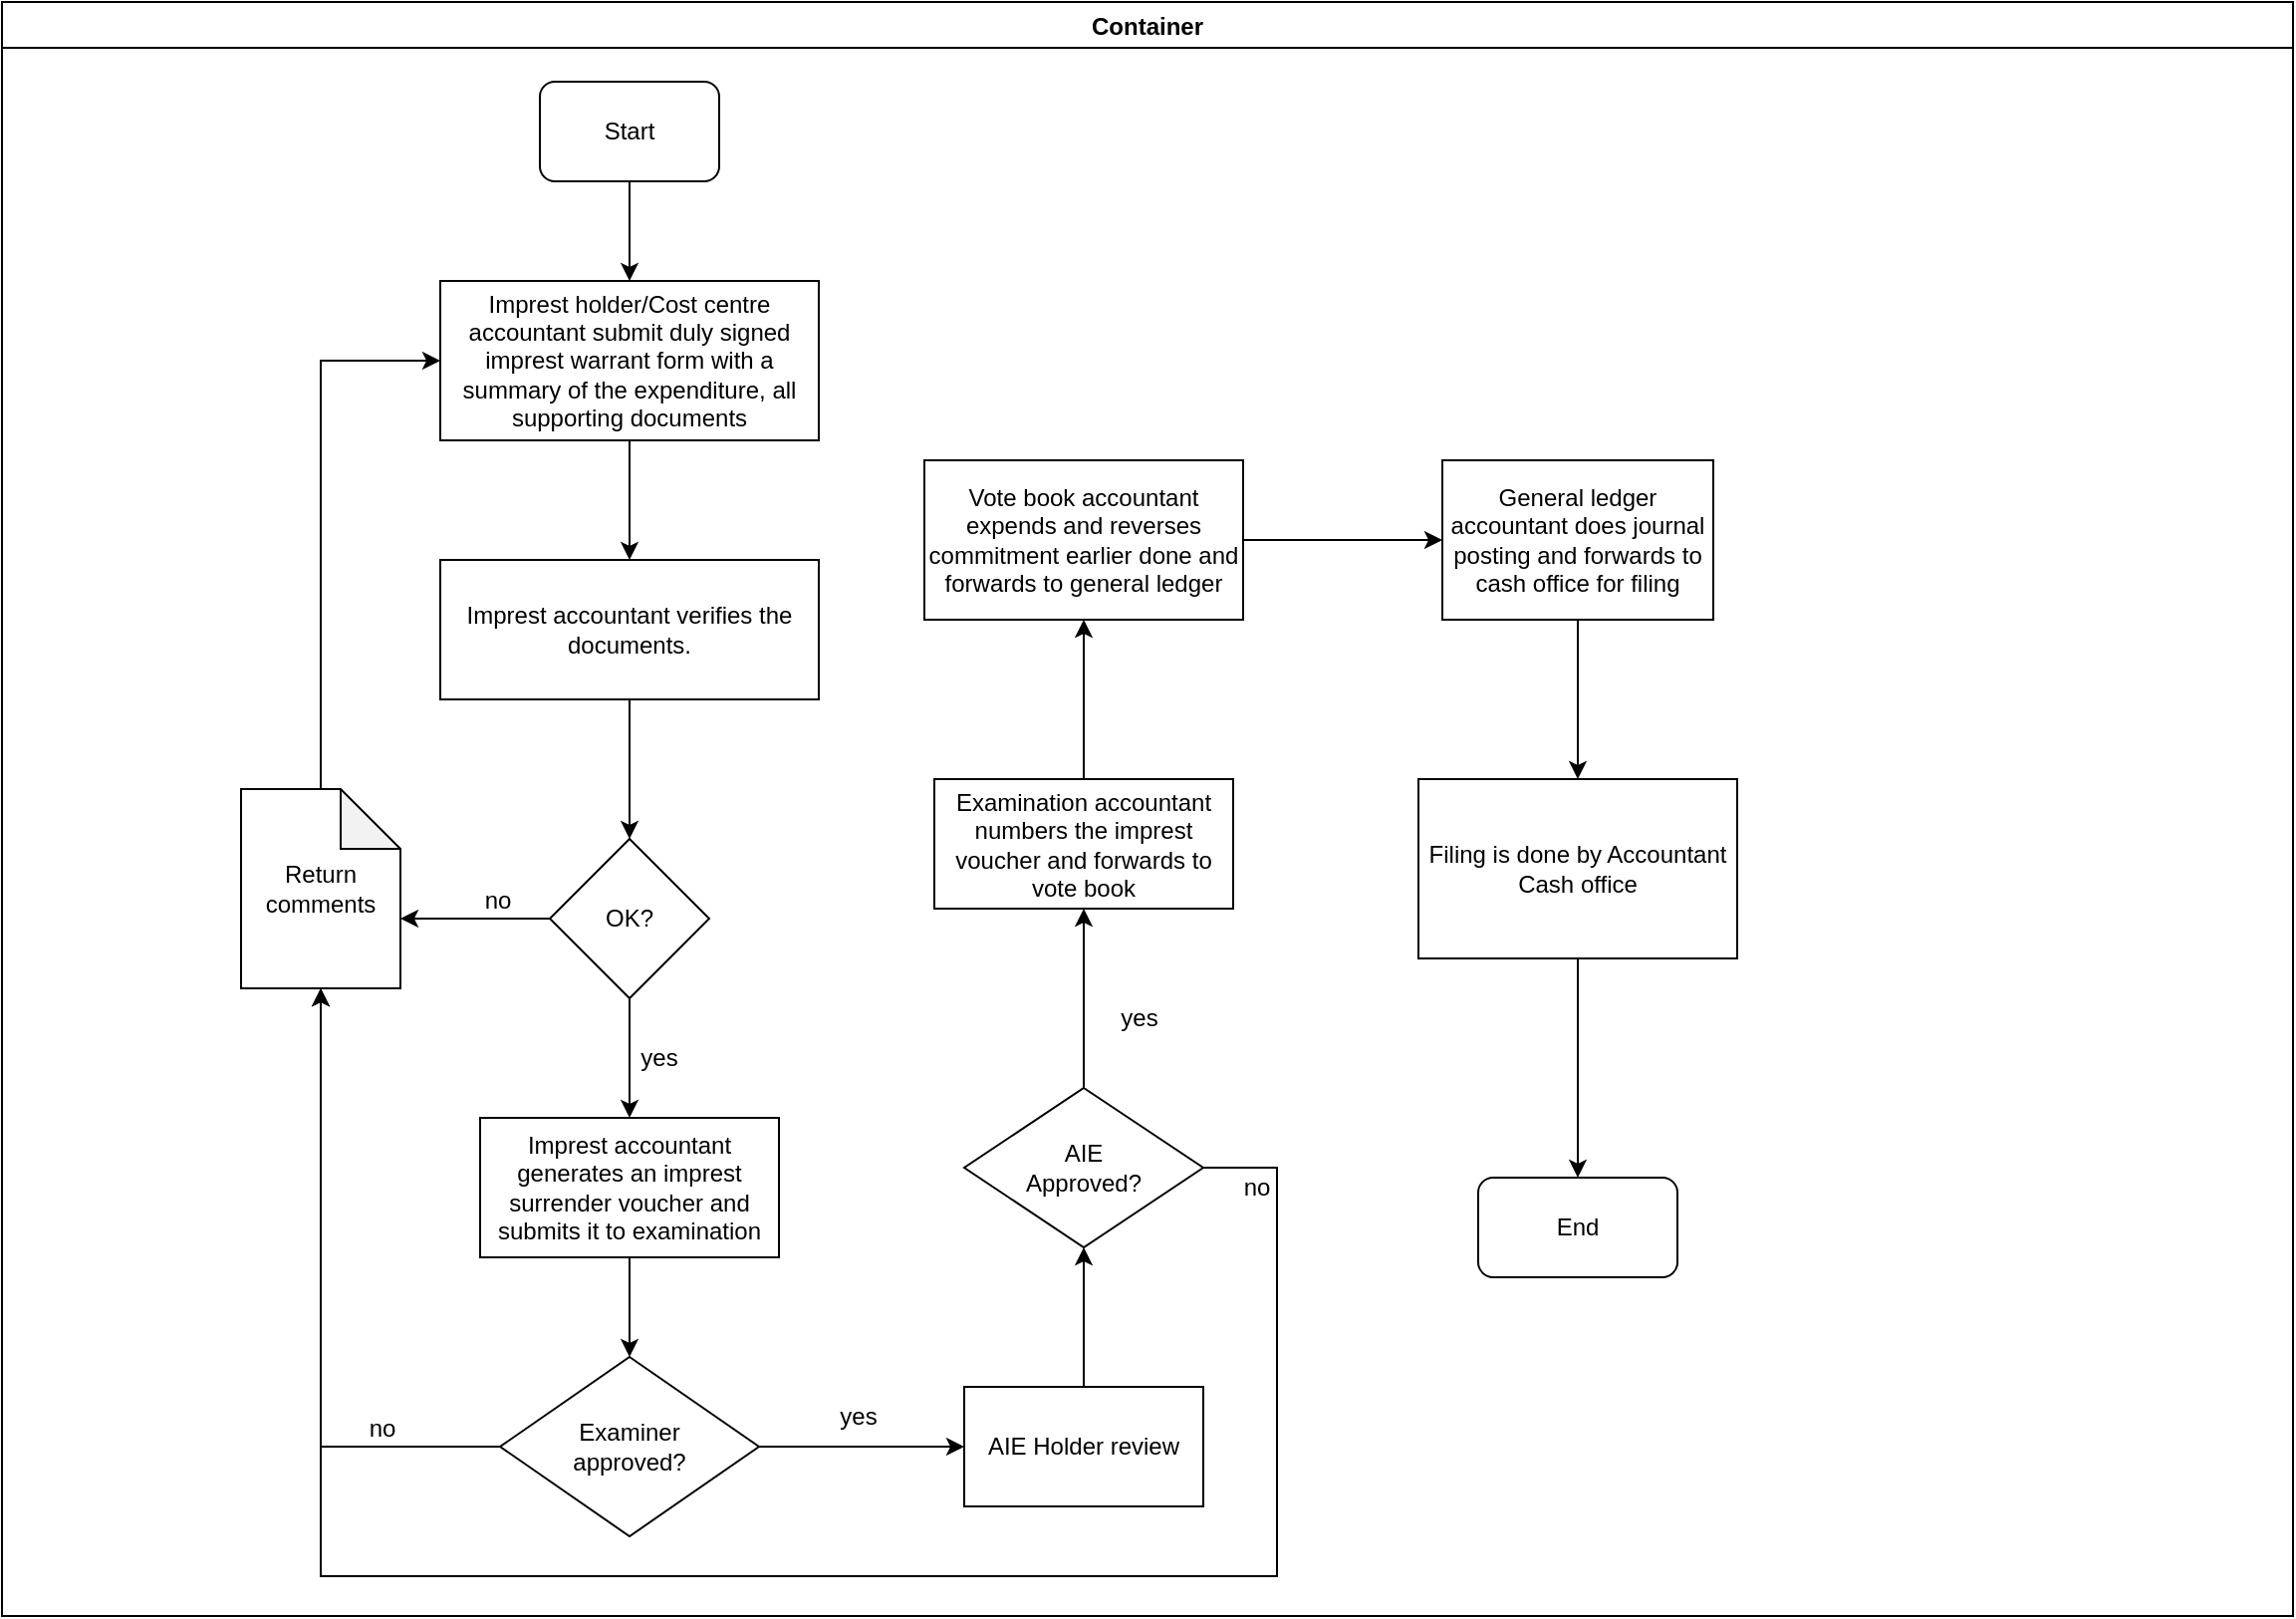 <mxfile version="13.10.9" type="github">
  <diagram id="x_uxSW0rY3zfUO0SCG1N" name="Page-1">
    <mxGraphModel dx="1038" dy="547" grid="1" gridSize="10" guides="1" tooltips="1" connect="1" arrows="1" fold="1" page="1" pageScale="1" pageWidth="1169" pageHeight="827" math="0" shadow="0">
      <root>
        <mxCell id="0" />
        <mxCell id="1" parent="0" />
        <mxCell id="O7GpnW4-85XMZtPzeUqR-3" value="Container" style="swimlane;startSize=23;" vertex="1" parent="1">
          <mxGeometry x="11" y="10" width="1150" height="810" as="geometry" />
        </mxCell>
        <mxCell id="O7GpnW4-85XMZtPzeUqR-4" value="Start" style="rounded=1;whiteSpace=wrap;html=1;" vertex="1" parent="O7GpnW4-85XMZtPzeUqR-3">
          <mxGeometry x="270" y="40" width="90" height="50" as="geometry" />
        </mxCell>
        <mxCell id="O7GpnW4-85XMZtPzeUqR-5" value="Imprest holder/Cost centre accountant submit duly signed imprest warrant form with a summary of the expenditure, all supporting documents" style="rounded=0;whiteSpace=wrap;html=1;" vertex="1" parent="O7GpnW4-85XMZtPzeUqR-3">
          <mxGeometry x="220" y="140" width="190" height="80" as="geometry" />
        </mxCell>
        <mxCell id="O7GpnW4-85XMZtPzeUqR-6" value="" style="edgeStyle=orthogonalEdgeStyle;rounded=0;orthogonalLoop=1;jettySize=auto;html=1;entryX=0.5;entryY=0;entryDx=0;entryDy=0;" edge="1" parent="O7GpnW4-85XMZtPzeUqR-3" source="O7GpnW4-85XMZtPzeUqR-4" target="O7GpnW4-85XMZtPzeUqR-5">
          <mxGeometry relative="1" as="geometry">
            <mxPoint x="315" y="165" as="targetPoint" />
          </mxGeometry>
        </mxCell>
        <mxCell id="O7GpnW4-85XMZtPzeUqR-7" value="Imprest accountant generates an imprest surrender voucher and submits it to examination" style="whiteSpace=wrap;html=1;rounded=0;" vertex="1" parent="O7GpnW4-85XMZtPzeUqR-3">
          <mxGeometry x="240" y="560" width="150" height="70" as="geometry" />
        </mxCell>
        <mxCell id="O7GpnW4-85XMZtPzeUqR-8" value="Imprest accountant verifies the documents. " style="whiteSpace=wrap;html=1;rounded=0;" vertex="1" parent="O7GpnW4-85XMZtPzeUqR-3">
          <mxGeometry x="220" y="280" width="190" height="70" as="geometry" />
        </mxCell>
        <mxCell id="O7GpnW4-85XMZtPzeUqR-9" value="" style="edgeStyle=orthogonalEdgeStyle;rounded=0;orthogonalLoop=1;jettySize=auto;html=1;" edge="1" parent="O7GpnW4-85XMZtPzeUqR-3" source="O7GpnW4-85XMZtPzeUqR-5" target="O7GpnW4-85XMZtPzeUqR-8">
          <mxGeometry relative="1" as="geometry" />
        </mxCell>
        <mxCell id="O7GpnW4-85XMZtPzeUqR-10" value="Return comments" style="shape=note;whiteSpace=wrap;html=1;backgroundOutline=1;darkOpacity=0.05;" vertex="1" parent="O7GpnW4-85XMZtPzeUqR-3">
          <mxGeometry x="120" y="395" width="80" height="100" as="geometry" />
        </mxCell>
        <mxCell id="O7GpnW4-85XMZtPzeUqR-11" value="" style="edgeStyle=orthogonalEdgeStyle;rounded=0;orthogonalLoop=1;jettySize=auto;html=1;entryX=0;entryY=0.5;entryDx=0;entryDy=0;" edge="1" parent="O7GpnW4-85XMZtPzeUqR-3" source="O7GpnW4-85XMZtPzeUqR-10" target="O7GpnW4-85XMZtPzeUqR-5">
          <mxGeometry relative="1" as="geometry">
            <mxPoint x="160" y="295" as="targetPoint" />
            <Array as="points">
              <mxPoint x="160" y="180" />
            </Array>
          </mxGeometry>
        </mxCell>
        <mxCell id="O7GpnW4-85XMZtPzeUqR-12" value="&lt;div&gt;Examiner &lt;br&gt;&lt;/div&gt;&lt;div&gt;approved?&lt;/div&gt;" style="rhombus;whiteSpace=wrap;html=1;rounded=0;" vertex="1" parent="O7GpnW4-85XMZtPzeUqR-3">
          <mxGeometry x="250" y="680" width="130" height="90" as="geometry" />
        </mxCell>
        <mxCell id="O7GpnW4-85XMZtPzeUqR-13" value="" style="edgeStyle=orthogonalEdgeStyle;rounded=0;orthogonalLoop=1;jettySize=auto;html=1;" edge="1" parent="O7GpnW4-85XMZtPzeUqR-3" source="O7GpnW4-85XMZtPzeUqR-7" target="O7GpnW4-85XMZtPzeUqR-12">
          <mxGeometry relative="1" as="geometry" />
        </mxCell>
        <mxCell id="O7GpnW4-85XMZtPzeUqR-14" value="" style="edgeStyle=orthogonalEdgeStyle;rounded=0;orthogonalLoop=1;jettySize=auto;html=1;entryX=0.5;entryY=1;entryDx=0;entryDy=0;entryPerimeter=0;" edge="1" parent="O7GpnW4-85XMZtPzeUqR-3" source="O7GpnW4-85XMZtPzeUqR-12" target="O7GpnW4-85XMZtPzeUqR-10">
          <mxGeometry relative="1" as="geometry">
            <mxPoint x="165" y="725" as="targetPoint" />
          </mxGeometry>
        </mxCell>
        <mxCell id="O7GpnW4-85XMZtPzeUqR-15" value="" style="edgeStyle=orthogonalEdgeStyle;rounded=0;orthogonalLoop=1;jettySize=auto;html=1;entryX=0;entryY=0.5;entryDx=0;entryDy=0;" edge="1" parent="O7GpnW4-85XMZtPzeUqR-3" source="O7GpnW4-85XMZtPzeUqR-12" target="O7GpnW4-85XMZtPzeUqR-16">
          <mxGeometry relative="1" as="geometry">
            <mxPoint x="470" y="725" as="targetPoint" />
          </mxGeometry>
        </mxCell>
        <mxCell id="O7GpnW4-85XMZtPzeUqR-16" value="AIE Holder review" style="rounded=0;whiteSpace=wrap;html=1;" vertex="1" parent="O7GpnW4-85XMZtPzeUqR-3">
          <mxGeometry x="483" y="695" width="120" height="60" as="geometry" />
        </mxCell>
        <mxCell id="O7GpnW4-85XMZtPzeUqR-17" value="yes" style="text;html=1;strokeColor=none;fillColor=none;align=center;verticalAlign=middle;whiteSpace=wrap;rounded=0;" vertex="1" parent="O7GpnW4-85XMZtPzeUqR-3">
          <mxGeometry x="310" y="520" width="40" height="20" as="geometry" />
        </mxCell>
        <mxCell id="O7GpnW4-85XMZtPzeUqR-18" value="yes" style="text;html=1;strokeColor=none;fillColor=none;align=center;verticalAlign=middle;whiteSpace=wrap;rounded=0;" vertex="1" parent="O7GpnW4-85XMZtPzeUqR-3">
          <mxGeometry x="410" y="700" width="40" height="20" as="geometry" />
        </mxCell>
        <mxCell id="O7GpnW4-85XMZtPzeUqR-20" value="End" style="rounded=1;whiteSpace=wrap;html=1;" vertex="1" parent="O7GpnW4-85XMZtPzeUqR-3">
          <mxGeometry x="741" y="590" width="100" height="50" as="geometry" />
        </mxCell>
        <mxCell id="O7GpnW4-85XMZtPzeUqR-37" value="Filing is done by Accountant Cash office" style="whiteSpace=wrap;html=1;rounded=0;" vertex="1" parent="O7GpnW4-85XMZtPzeUqR-3">
          <mxGeometry x="711" y="390" width="160" height="90" as="geometry" />
        </mxCell>
        <mxCell id="O7GpnW4-85XMZtPzeUqR-47" value="" style="edgeStyle=orthogonalEdgeStyle;rounded=0;orthogonalLoop=1;jettySize=auto;html=1;entryX=0.5;entryY=0;entryDx=0;entryDy=0;" edge="1" parent="O7GpnW4-85XMZtPzeUqR-3" source="O7GpnW4-85XMZtPzeUqR-37" target="O7GpnW4-85XMZtPzeUqR-20">
          <mxGeometry relative="1" as="geometry">
            <mxPoint x="791" y="565" as="targetPoint" />
          </mxGeometry>
        </mxCell>
        <mxCell id="O7GpnW4-85XMZtPzeUqR-21" value="" style="edgeStyle=orthogonalEdgeStyle;rounded=0;orthogonalLoop=1;jettySize=auto;html=1;" edge="1" parent="1" source="O7GpnW4-85XMZtPzeUqR-8" target="O7GpnW4-85XMZtPzeUqR-24">
          <mxGeometry relative="1" as="geometry" />
        </mxCell>
        <mxCell id="O7GpnW4-85XMZtPzeUqR-22" value="" style="edgeStyle=orthogonalEdgeStyle;rounded=0;orthogonalLoop=1;jettySize=auto;html=1;" edge="1" parent="1" source="O7GpnW4-85XMZtPzeUqR-24" target="O7GpnW4-85XMZtPzeUqR-7">
          <mxGeometry relative="1" as="geometry" />
        </mxCell>
        <mxCell id="O7GpnW4-85XMZtPzeUqR-23" value="" style="edgeStyle=orthogonalEdgeStyle;rounded=0;orthogonalLoop=1;jettySize=auto;html=1;entryX=0;entryY=0;entryDx=80;entryDy=65;entryPerimeter=0;" edge="1" parent="1" source="O7GpnW4-85XMZtPzeUqR-24" target="O7GpnW4-85XMZtPzeUqR-10">
          <mxGeometry relative="1" as="geometry">
            <mxPoint x="206" y="470" as="targetPoint" />
          </mxGeometry>
        </mxCell>
        <mxCell id="O7GpnW4-85XMZtPzeUqR-24" value="OK?" style="rhombus;whiteSpace=wrap;html=1;rounded=0;" vertex="1" parent="1">
          <mxGeometry x="286" y="430" width="80" height="80" as="geometry" />
        </mxCell>
        <mxCell id="O7GpnW4-85XMZtPzeUqR-25" value="" style="edgeStyle=orthogonalEdgeStyle;rounded=0;orthogonalLoop=1;jettySize=auto;html=1;" edge="1" parent="1" source="O7GpnW4-85XMZtPzeUqR-27" target="O7GpnW4-85XMZtPzeUqR-30">
          <mxGeometry relative="1" as="geometry" />
        </mxCell>
        <mxCell id="O7GpnW4-85XMZtPzeUqR-26" value="" style="edgeStyle=orthogonalEdgeStyle;rounded=0;orthogonalLoop=1;jettySize=auto;html=1;entryX=0.5;entryY=1;entryDx=0;entryDy=0;entryPerimeter=0;" edge="1" parent="1" source="O7GpnW4-85XMZtPzeUqR-27" target="O7GpnW4-85XMZtPzeUqR-10">
          <mxGeometry relative="1" as="geometry">
            <mxPoint x="681" y="595" as="targetPoint" />
            <Array as="points">
              <mxPoint x="651" y="595" />
              <mxPoint x="651" y="800" />
              <mxPoint x="171" y="800" />
            </Array>
          </mxGeometry>
        </mxCell>
        <mxCell id="O7GpnW4-85XMZtPzeUqR-27" value="&lt;div&gt;AIE &lt;br&gt;&lt;/div&gt;&lt;div&gt;Approved?&lt;/div&gt;" style="rhombus;whiteSpace=wrap;html=1;rounded=0;" vertex="1" parent="1">
          <mxGeometry x="494" y="555" width="120" height="80" as="geometry" />
        </mxCell>
        <mxCell id="O7GpnW4-85XMZtPzeUqR-28" value="" style="edgeStyle=orthogonalEdgeStyle;rounded=0;orthogonalLoop=1;jettySize=auto;html=1;" edge="1" parent="1" source="O7GpnW4-85XMZtPzeUqR-16" target="O7GpnW4-85XMZtPzeUqR-27">
          <mxGeometry relative="1" as="geometry" />
        </mxCell>
        <mxCell id="O7GpnW4-85XMZtPzeUqR-29" value="" style="edgeStyle=orthogonalEdgeStyle;rounded=0;orthogonalLoop=1;jettySize=auto;html=1;" edge="1" parent="1" source="O7GpnW4-85XMZtPzeUqR-30" target="O7GpnW4-85XMZtPzeUqR-35">
          <mxGeometry relative="1" as="geometry" />
        </mxCell>
        <mxCell id="O7GpnW4-85XMZtPzeUqR-30" value="Examination accountant numbers the imprest voucher and forwards to vote book" style="whiteSpace=wrap;html=1;rounded=0;" vertex="1" parent="1">
          <mxGeometry x="479" y="400" width="150" height="65" as="geometry" />
        </mxCell>
        <mxCell id="O7GpnW4-85XMZtPzeUqR-31" value="no" style="text;html=1;strokeColor=none;fillColor=none;align=center;verticalAlign=middle;whiteSpace=wrap;rounded=0;" vertex="1" parent="1">
          <mxGeometry x="240" y="451" width="40" height="20" as="geometry" />
        </mxCell>
        <mxCell id="O7GpnW4-85XMZtPzeUqR-32" value="no" style="text;html=1;strokeColor=none;fillColor=none;align=center;verticalAlign=middle;whiteSpace=wrap;rounded=0;" vertex="1" parent="1">
          <mxGeometry x="182" y="716" width="40" height="20" as="geometry" />
        </mxCell>
        <mxCell id="O7GpnW4-85XMZtPzeUqR-33" value="no" style="text;html=1;strokeColor=none;fillColor=none;align=center;verticalAlign=middle;whiteSpace=wrap;rounded=0;" vertex="1" parent="1">
          <mxGeometry x="621" y="595" width="40" height="20" as="geometry" />
        </mxCell>
        <mxCell id="O7GpnW4-85XMZtPzeUqR-43" value="" style="edgeStyle=orthogonalEdgeStyle;rounded=0;orthogonalLoop=1;jettySize=auto;html=1;" edge="1" parent="1" source="O7GpnW4-85XMZtPzeUqR-35" target="O7GpnW4-85XMZtPzeUqR-42">
          <mxGeometry relative="1" as="geometry" />
        </mxCell>
        <mxCell id="O7GpnW4-85XMZtPzeUqR-35" value="Vote book accountant expends and reverses commitment earlier done and forwards to general ledger" style="whiteSpace=wrap;html=1;rounded=0;" vertex="1" parent="1">
          <mxGeometry x="474" y="240" width="160" height="80" as="geometry" />
        </mxCell>
        <mxCell id="O7GpnW4-85XMZtPzeUqR-41" value="yes" style="text;html=1;strokeColor=none;fillColor=none;align=center;verticalAlign=middle;whiteSpace=wrap;rounded=0;" vertex="1" parent="1">
          <mxGeometry x="562" y="510" width="40" height="20" as="geometry" />
        </mxCell>
        <mxCell id="O7GpnW4-85XMZtPzeUqR-45" value="" style="edgeStyle=orthogonalEdgeStyle;rounded=0;orthogonalLoop=1;jettySize=auto;html=1;entryX=0.5;entryY=0;entryDx=0;entryDy=0;" edge="1" parent="1" source="O7GpnW4-85XMZtPzeUqR-42" target="O7GpnW4-85XMZtPzeUqR-37">
          <mxGeometry relative="1" as="geometry">
            <mxPoint x="802" y="410" as="targetPoint" />
          </mxGeometry>
        </mxCell>
        <mxCell id="O7GpnW4-85XMZtPzeUqR-42" value="General ledger accountant does journal posting and forwards to cash office for filing" style="whiteSpace=wrap;html=1;rounded=0;" vertex="1" parent="1">
          <mxGeometry x="734" y="240" width="136" height="80" as="geometry" />
        </mxCell>
      </root>
    </mxGraphModel>
  </diagram>
</mxfile>
